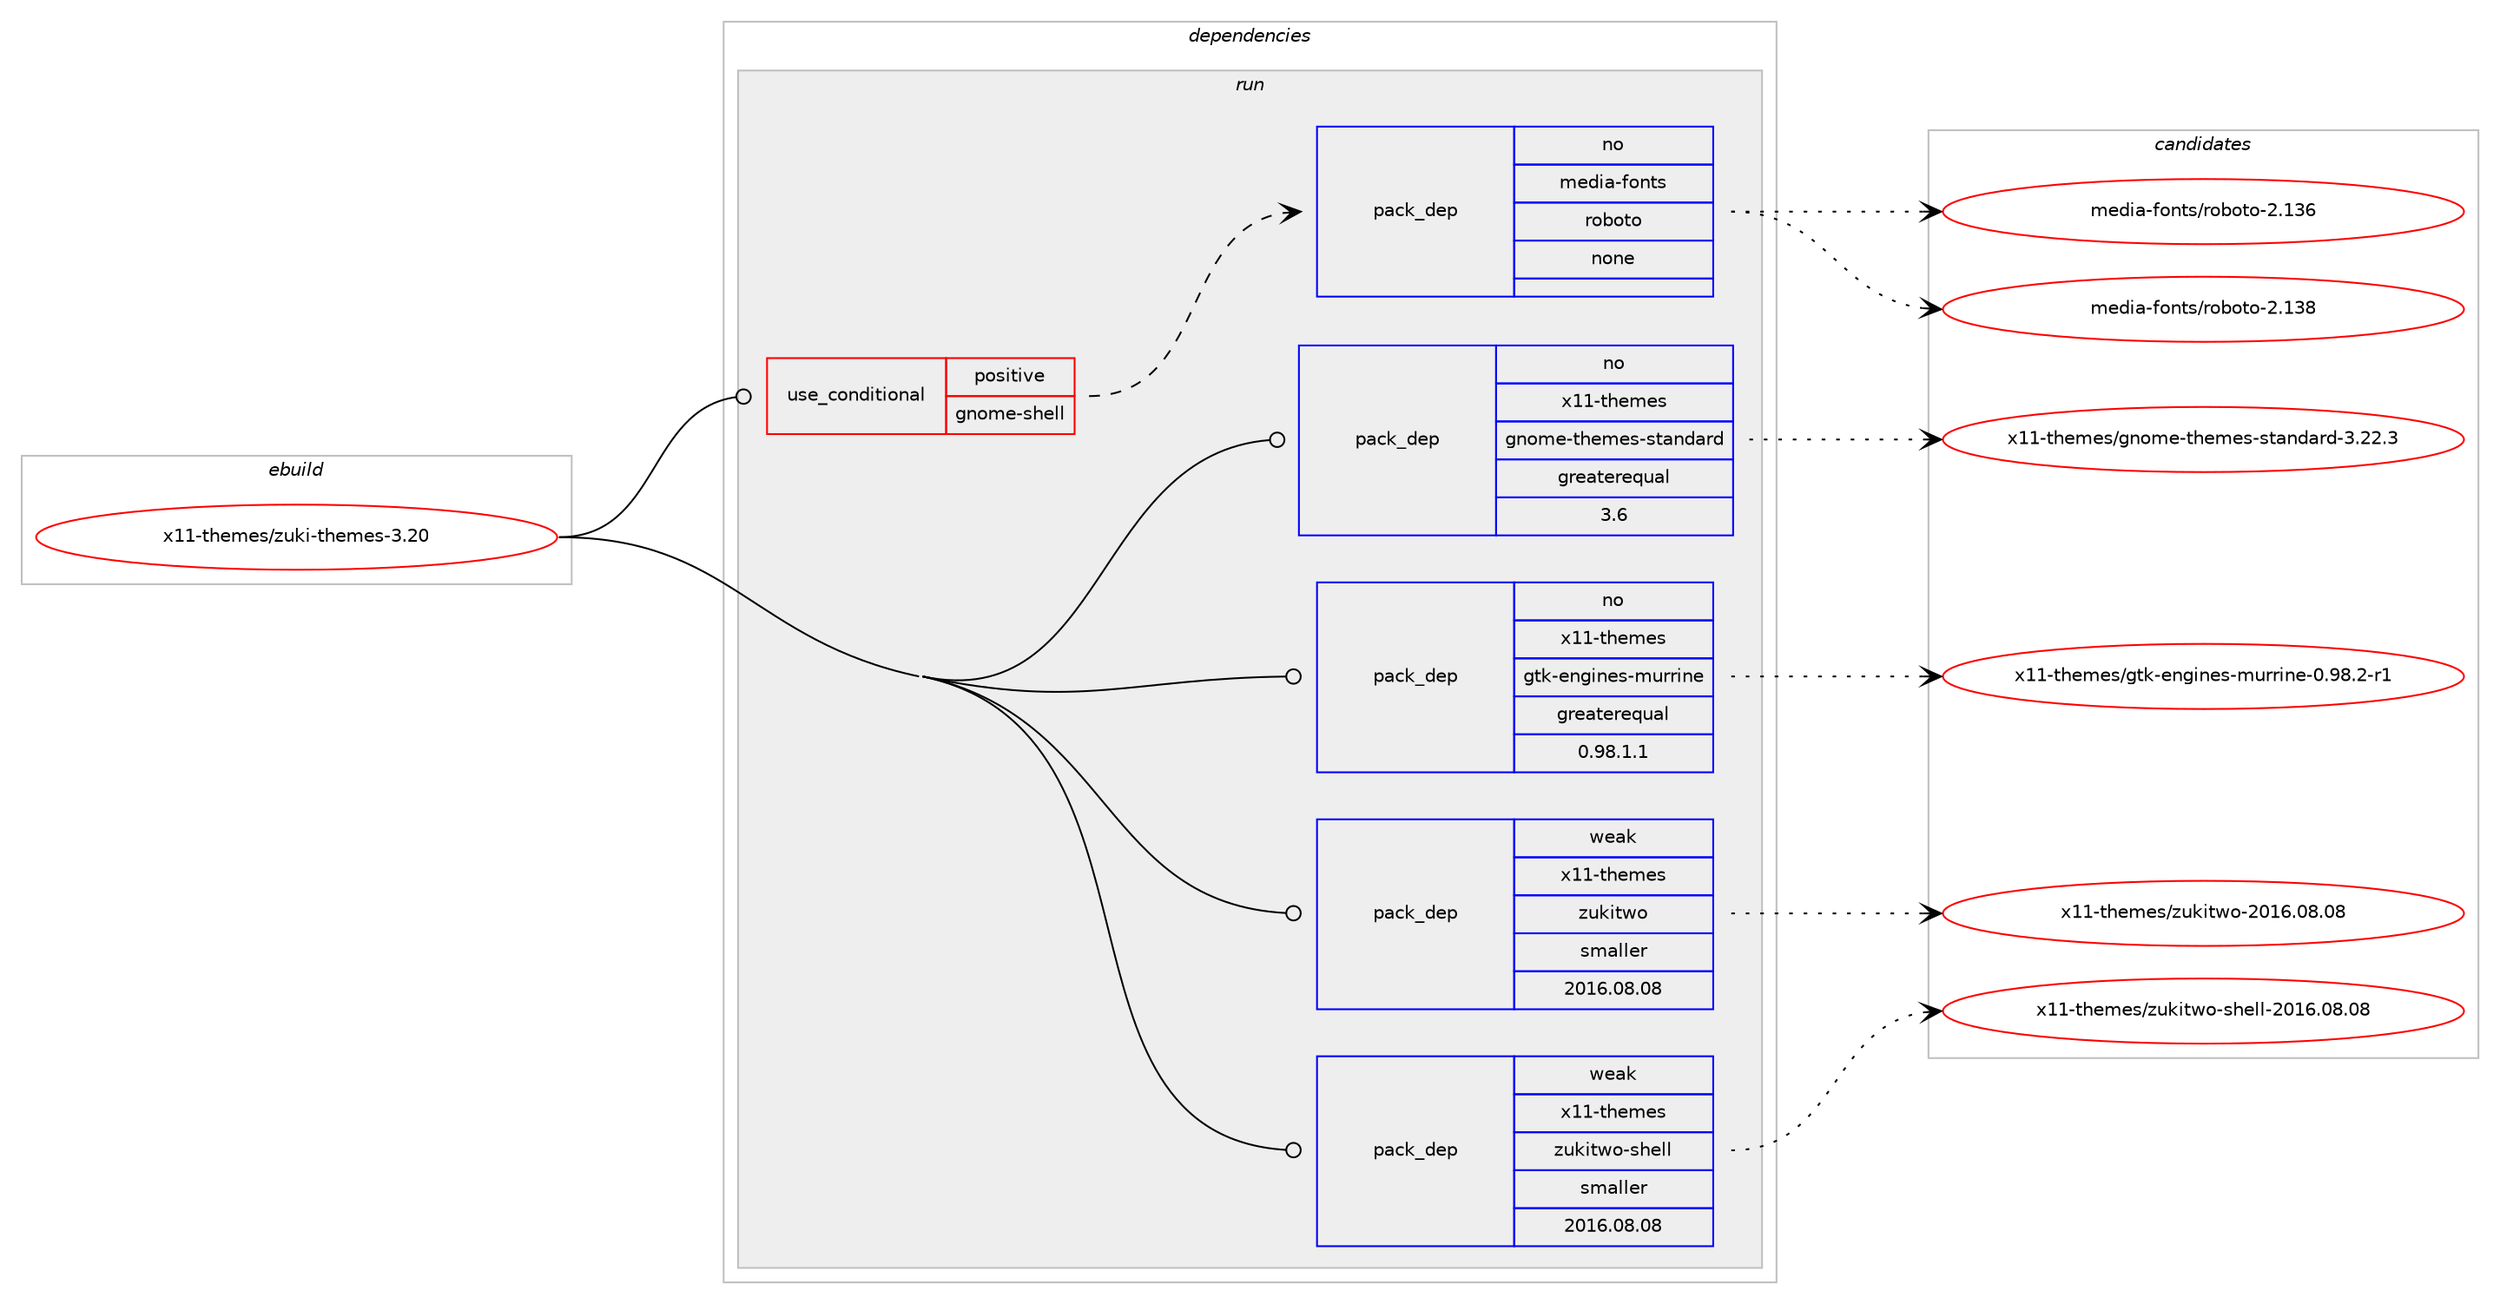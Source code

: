 digraph prolog {

# *************
# Graph options
# *************

newrank=true;
concentrate=true;
compound=true;
graph [rankdir=LR,fontname=Helvetica,fontsize=10,ranksep=1.5];#, ranksep=2.5, nodesep=0.2];
edge  [arrowhead=vee];
node  [fontname=Helvetica,fontsize=10];

# **********
# The ebuild
# **********

subgraph cluster_leftcol {
color=gray;
rank=same;
label=<<i>ebuild</i>>;
id [label="x11-themes/zuki-themes-3.20", color=red, width=4, href="../x11-themes/zuki-themes-3.20.svg"];
}

# ****************
# The dependencies
# ****************

subgraph cluster_midcol {
color=gray;
label=<<i>dependencies</i>>;
subgraph cluster_compile {
fillcolor="#eeeeee";
style=filled;
label=<<i>compile</i>>;
}
subgraph cluster_compileandrun {
fillcolor="#eeeeee";
style=filled;
label=<<i>compile and run</i>>;
}
subgraph cluster_run {
fillcolor="#eeeeee";
style=filled;
label=<<i>run</i>>;
subgraph cond123926 {
dependency530995 [label=<<TABLE BORDER="0" CELLBORDER="1" CELLSPACING="0" CELLPADDING="4"><TR><TD ROWSPAN="3" CELLPADDING="10">use_conditional</TD></TR><TR><TD>positive</TD></TR><TR><TD>gnome-shell</TD></TR></TABLE>>, shape=none, color=red];
subgraph pack396963 {
dependency530996 [label=<<TABLE BORDER="0" CELLBORDER="1" CELLSPACING="0" CELLPADDING="4" WIDTH="220"><TR><TD ROWSPAN="6" CELLPADDING="30">pack_dep</TD></TR><TR><TD WIDTH="110">no</TD></TR><TR><TD>media-fonts</TD></TR><TR><TD>roboto</TD></TR><TR><TD>none</TD></TR><TR><TD></TD></TR></TABLE>>, shape=none, color=blue];
}
dependency530995:e -> dependency530996:w [weight=20,style="dashed",arrowhead="vee"];
}
id:e -> dependency530995:w [weight=20,style="solid",arrowhead="odot"];
subgraph pack396964 {
dependency530997 [label=<<TABLE BORDER="0" CELLBORDER="1" CELLSPACING="0" CELLPADDING="4" WIDTH="220"><TR><TD ROWSPAN="6" CELLPADDING="30">pack_dep</TD></TR><TR><TD WIDTH="110">no</TD></TR><TR><TD>x11-themes</TD></TR><TR><TD>gnome-themes-standard</TD></TR><TR><TD>greaterequal</TD></TR><TR><TD>3.6</TD></TR></TABLE>>, shape=none, color=blue];
}
id:e -> dependency530997:w [weight=20,style="solid",arrowhead="odot"];
subgraph pack396965 {
dependency530998 [label=<<TABLE BORDER="0" CELLBORDER="1" CELLSPACING="0" CELLPADDING="4" WIDTH="220"><TR><TD ROWSPAN="6" CELLPADDING="30">pack_dep</TD></TR><TR><TD WIDTH="110">no</TD></TR><TR><TD>x11-themes</TD></TR><TR><TD>gtk-engines-murrine</TD></TR><TR><TD>greaterequal</TD></TR><TR><TD>0.98.1.1</TD></TR></TABLE>>, shape=none, color=blue];
}
id:e -> dependency530998:w [weight=20,style="solid",arrowhead="odot"];
subgraph pack396966 {
dependency530999 [label=<<TABLE BORDER="0" CELLBORDER="1" CELLSPACING="0" CELLPADDING="4" WIDTH="220"><TR><TD ROWSPAN="6" CELLPADDING="30">pack_dep</TD></TR><TR><TD WIDTH="110">weak</TD></TR><TR><TD>x11-themes</TD></TR><TR><TD>zukitwo</TD></TR><TR><TD>smaller</TD></TR><TR><TD>2016.08.08</TD></TR></TABLE>>, shape=none, color=blue];
}
id:e -> dependency530999:w [weight=20,style="solid",arrowhead="odot"];
subgraph pack396967 {
dependency531000 [label=<<TABLE BORDER="0" CELLBORDER="1" CELLSPACING="0" CELLPADDING="4" WIDTH="220"><TR><TD ROWSPAN="6" CELLPADDING="30">pack_dep</TD></TR><TR><TD WIDTH="110">weak</TD></TR><TR><TD>x11-themes</TD></TR><TR><TD>zukitwo-shell</TD></TR><TR><TD>smaller</TD></TR><TR><TD>2016.08.08</TD></TR></TABLE>>, shape=none, color=blue];
}
id:e -> dependency531000:w [weight=20,style="solid",arrowhead="odot"];
}
}

# **************
# The candidates
# **************

subgraph cluster_choices {
rank=same;
color=gray;
label=<<i>candidates</i>>;

subgraph choice396963 {
color=black;
nodesep=1;
choice10910110010597451021111101161154711411198111116111455046495154 [label="media-fonts/roboto-2.136", color=red, width=4,href="../media-fonts/roboto-2.136.svg"];
choice10910110010597451021111101161154711411198111116111455046495156 [label="media-fonts/roboto-2.138", color=red, width=4,href="../media-fonts/roboto-2.138.svg"];
dependency530996:e -> choice10910110010597451021111101161154711411198111116111455046495154:w [style=dotted,weight="100"];
dependency530996:e -> choice10910110010597451021111101161154711411198111116111455046495156:w [style=dotted,weight="100"];
}
subgraph choice396964 {
color=black;
nodesep=1;
choice120494945116104101109101115471031101111091014511610410110910111545115116971101009711410045514650504651 [label="x11-themes/gnome-themes-standard-3.22.3", color=red, width=4,href="../x11-themes/gnome-themes-standard-3.22.3.svg"];
dependency530997:e -> choice120494945116104101109101115471031101111091014511610410110910111545115116971101009711410045514650504651:w [style=dotted,weight="100"];
}
subgraph choice396965 {
color=black;
nodesep=1;
choice120494945116104101109101115471031161074510111010310511010111545109117114114105110101454846575646504511449 [label="x11-themes/gtk-engines-murrine-0.98.2-r1", color=red, width=4,href="../x11-themes/gtk-engines-murrine-0.98.2-r1.svg"];
dependency530998:e -> choice120494945116104101109101115471031161074510111010310511010111545109117114114105110101454846575646504511449:w [style=dotted,weight="100"];
}
subgraph choice396966 {
color=black;
nodesep=1;
choice120494945116104101109101115471221171071051161191114550484954464856464856 [label="x11-themes/zukitwo-2016.08.08", color=red, width=4,href="../x11-themes/zukitwo-2016.08.08.svg"];
dependency530999:e -> choice120494945116104101109101115471221171071051161191114550484954464856464856:w [style=dotted,weight="100"];
}
subgraph choice396967 {
color=black;
nodesep=1;
choice12049494511610410110910111547122117107105116119111451151041011081084550484954464856464856 [label="x11-themes/zukitwo-shell-2016.08.08", color=red, width=4,href="../x11-themes/zukitwo-shell-2016.08.08.svg"];
dependency531000:e -> choice12049494511610410110910111547122117107105116119111451151041011081084550484954464856464856:w [style=dotted,weight="100"];
}
}

}
